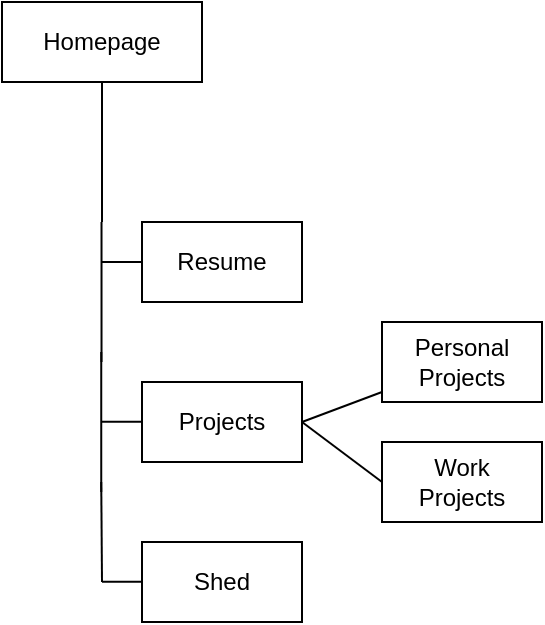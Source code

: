 <mxfile version="20.8.13" type="github">
  <diagram name="Page-1" id="2y5kcq44ZByHqeCwnkJB">
    <mxGraphModel dx="1147" dy="569" grid="1" gridSize="10" guides="1" tooltips="1" connect="1" arrows="1" fold="1" page="1" pageScale="1" pageWidth="850" pageHeight="1100" math="0" shadow="0">
      <root>
        <mxCell id="0" />
        <mxCell id="1" parent="0" />
        <mxCell id="Rqs1tYRSAkKovKcfagJW-1" value="Homepage" style="rounded=0;whiteSpace=wrap;html=1;" parent="1" vertex="1">
          <mxGeometry x="110" y="80" width="100" height="40" as="geometry" />
        </mxCell>
        <mxCell id="Rqs1tYRSAkKovKcfagJW-2" value="" style="endArrow=none;html=1;rounded=0;entryX=0.5;entryY=1;entryDx=0;entryDy=0;" parent="1" target="Rqs1tYRSAkKovKcfagJW-1" edge="1">
          <mxGeometry width="50" height="50" relative="1" as="geometry">
            <mxPoint x="160" y="190" as="sourcePoint" />
            <mxPoint x="180" y="140" as="targetPoint" />
            <Array as="points">
              <mxPoint x="160" y="170" />
            </Array>
          </mxGeometry>
        </mxCell>
        <mxCell id="Rqs1tYRSAkKovKcfagJW-3" value="Resume" style="rounded=0;whiteSpace=wrap;html=1;" parent="1" vertex="1">
          <mxGeometry x="180" y="190" width="80" height="40" as="geometry" />
        </mxCell>
        <mxCell id="Rqs1tYRSAkKovKcfagJW-4" value="Projects" style="rounded=0;whiteSpace=wrap;html=1;" parent="1" vertex="1">
          <mxGeometry x="180" y="270" width="80" height="40" as="geometry" />
        </mxCell>
        <mxCell id="Rqs1tYRSAkKovKcfagJW-5" value="Shed" style="rounded=0;whiteSpace=wrap;html=1;" parent="1" vertex="1">
          <mxGeometry x="180" y="350" width="80" height="40" as="geometry" />
        </mxCell>
        <mxCell id="Rqs1tYRSAkKovKcfagJW-7" value="" style="endArrow=none;html=1;rounded=0;entryX=0.5;entryY=1;entryDx=0;entryDy=0;" parent="1" edge="1">
          <mxGeometry width="50" height="50" relative="1" as="geometry">
            <mxPoint x="159.76" y="260" as="sourcePoint" />
            <mxPoint x="159.76" y="190" as="targetPoint" />
          </mxGeometry>
        </mxCell>
        <mxCell id="Rqs1tYRSAkKovKcfagJW-8" value="" style="endArrow=none;html=1;rounded=0;entryX=0.5;entryY=1;entryDx=0;entryDy=0;" parent="1" edge="1">
          <mxGeometry width="50" height="50" relative="1" as="geometry">
            <mxPoint x="159.62" y="325" as="sourcePoint" />
            <mxPoint x="159.62" y="255" as="targetPoint" />
          </mxGeometry>
        </mxCell>
        <mxCell id="Rqs1tYRSAkKovKcfagJW-9" value="" style="endArrow=none;html=1;rounded=0;entryX=0.5;entryY=1;entryDx=0;entryDy=0;" parent="1" edge="1">
          <mxGeometry width="50" height="50" relative="1" as="geometry">
            <mxPoint x="160" y="370" as="sourcePoint" />
            <mxPoint x="159.62" y="320" as="targetPoint" />
          </mxGeometry>
        </mxCell>
        <mxCell id="Rqs1tYRSAkKovKcfagJW-11" value="" style="endArrow=none;html=1;rounded=0;entryX=0;entryY=0.5;entryDx=0;entryDy=0;" parent="1" target="Rqs1tYRSAkKovKcfagJW-3" edge="1">
          <mxGeometry width="50" height="50" relative="1" as="geometry">
            <mxPoint x="160" y="210" as="sourcePoint" />
            <mxPoint x="185" y="200" as="targetPoint" />
          </mxGeometry>
        </mxCell>
        <mxCell id="Rqs1tYRSAkKovKcfagJW-12" value="" style="endArrow=none;html=1;rounded=0;entryX=0;entryY=0.5;entryDx=0;entryDy=0;" parent="1" edge="1">
          <mxGeometry width="50" height="50" relative="1" as="geometry">
            <mxPoint x="160" y="289.87" as="sourcePoint" />
            <mxPoint x="180" y="289.87" as="targetPoint" />
          </mxGeometry>
        </mxCell>
        <mxCell id="Rqs1tYRSAkKovKcfagJW-13" value="" style="endArrow=none;html=1;rounded=0;entryX=0;entryY=0.5;entryDx=0;entryDy=0;" parent="1" edge="1">
          <mxGeometry width="50" height="50" relative="1" as="geometry">
            <mxPoint x="160" y="369.87" as="sourcePoint" />
            <mxPoint x="180" y="369.87" as="targetPoint" />
          </mxGeometry>
        </mxCell>
        <mxCell id="Rqs1tYRSAkKovKcfagJW-15" value="" style="endArrow=none;html=1;rounded=0;" parent="1" target="Rqs1tYRSAkKovKcfagJW-16" edge="1">
          <mxGeometry width="50" height="50" relative="1" as="geometry">
            <mxPoint x="260" y="290" as="sourcePoint" />
            <mxPoint x="300" y="290" as="targetPoint" />
          </mxGeometry>
        </mxCell>
        <mxCell id="Rqs1tYRSAkKovKcfagJW-16" value="Personal Projects" style="rounded=0;whiteSpace=wrap;html=1;" parent="1" vertex="1">
          <mxGeometry x="300" y="240" width="80" height="40" as="geometry" />
        </mxCell>
        <mxCell id="Rqs1tYRSAkKovKcfagJW-18" value="Work&lt;br&gt;&amp;nbsp;Projects&amp;nbsp;" style="rounded=0;whiteSpace=wrap;html=1;" parent="1" vertex="1">
          <mxGeometry x="300" y="300" width="80" height="40" as="geometry" />
        </mxCell>
        <mxCell id="Rqs1tYRSAkKovKcfagJW-19" value="" style="endArrow=none;html=1;rounded=0;exitX=1;exitY=0.5;exitDx=0;exitDy=0;entryX=0;entryY=0.5;entryDx=0;entryDy=0;" parent="1" source="Rqs1tYRSAkKovKcfagJW-4" target="Rqs1tYRSAkKovKcfagJW-18" edge="1">
          <mxGeometry width="50" height="50" relative="1" as="geometry">
            <mxPoint x="270" y="300" as="sourcePoint" />
            <mxPoint x="310" y="285" as="targetPoint" />
          </mxGeometry>
        </mxCell>
      </root>
    </mxGraphModel>
  </diagram>
</mxfile>
